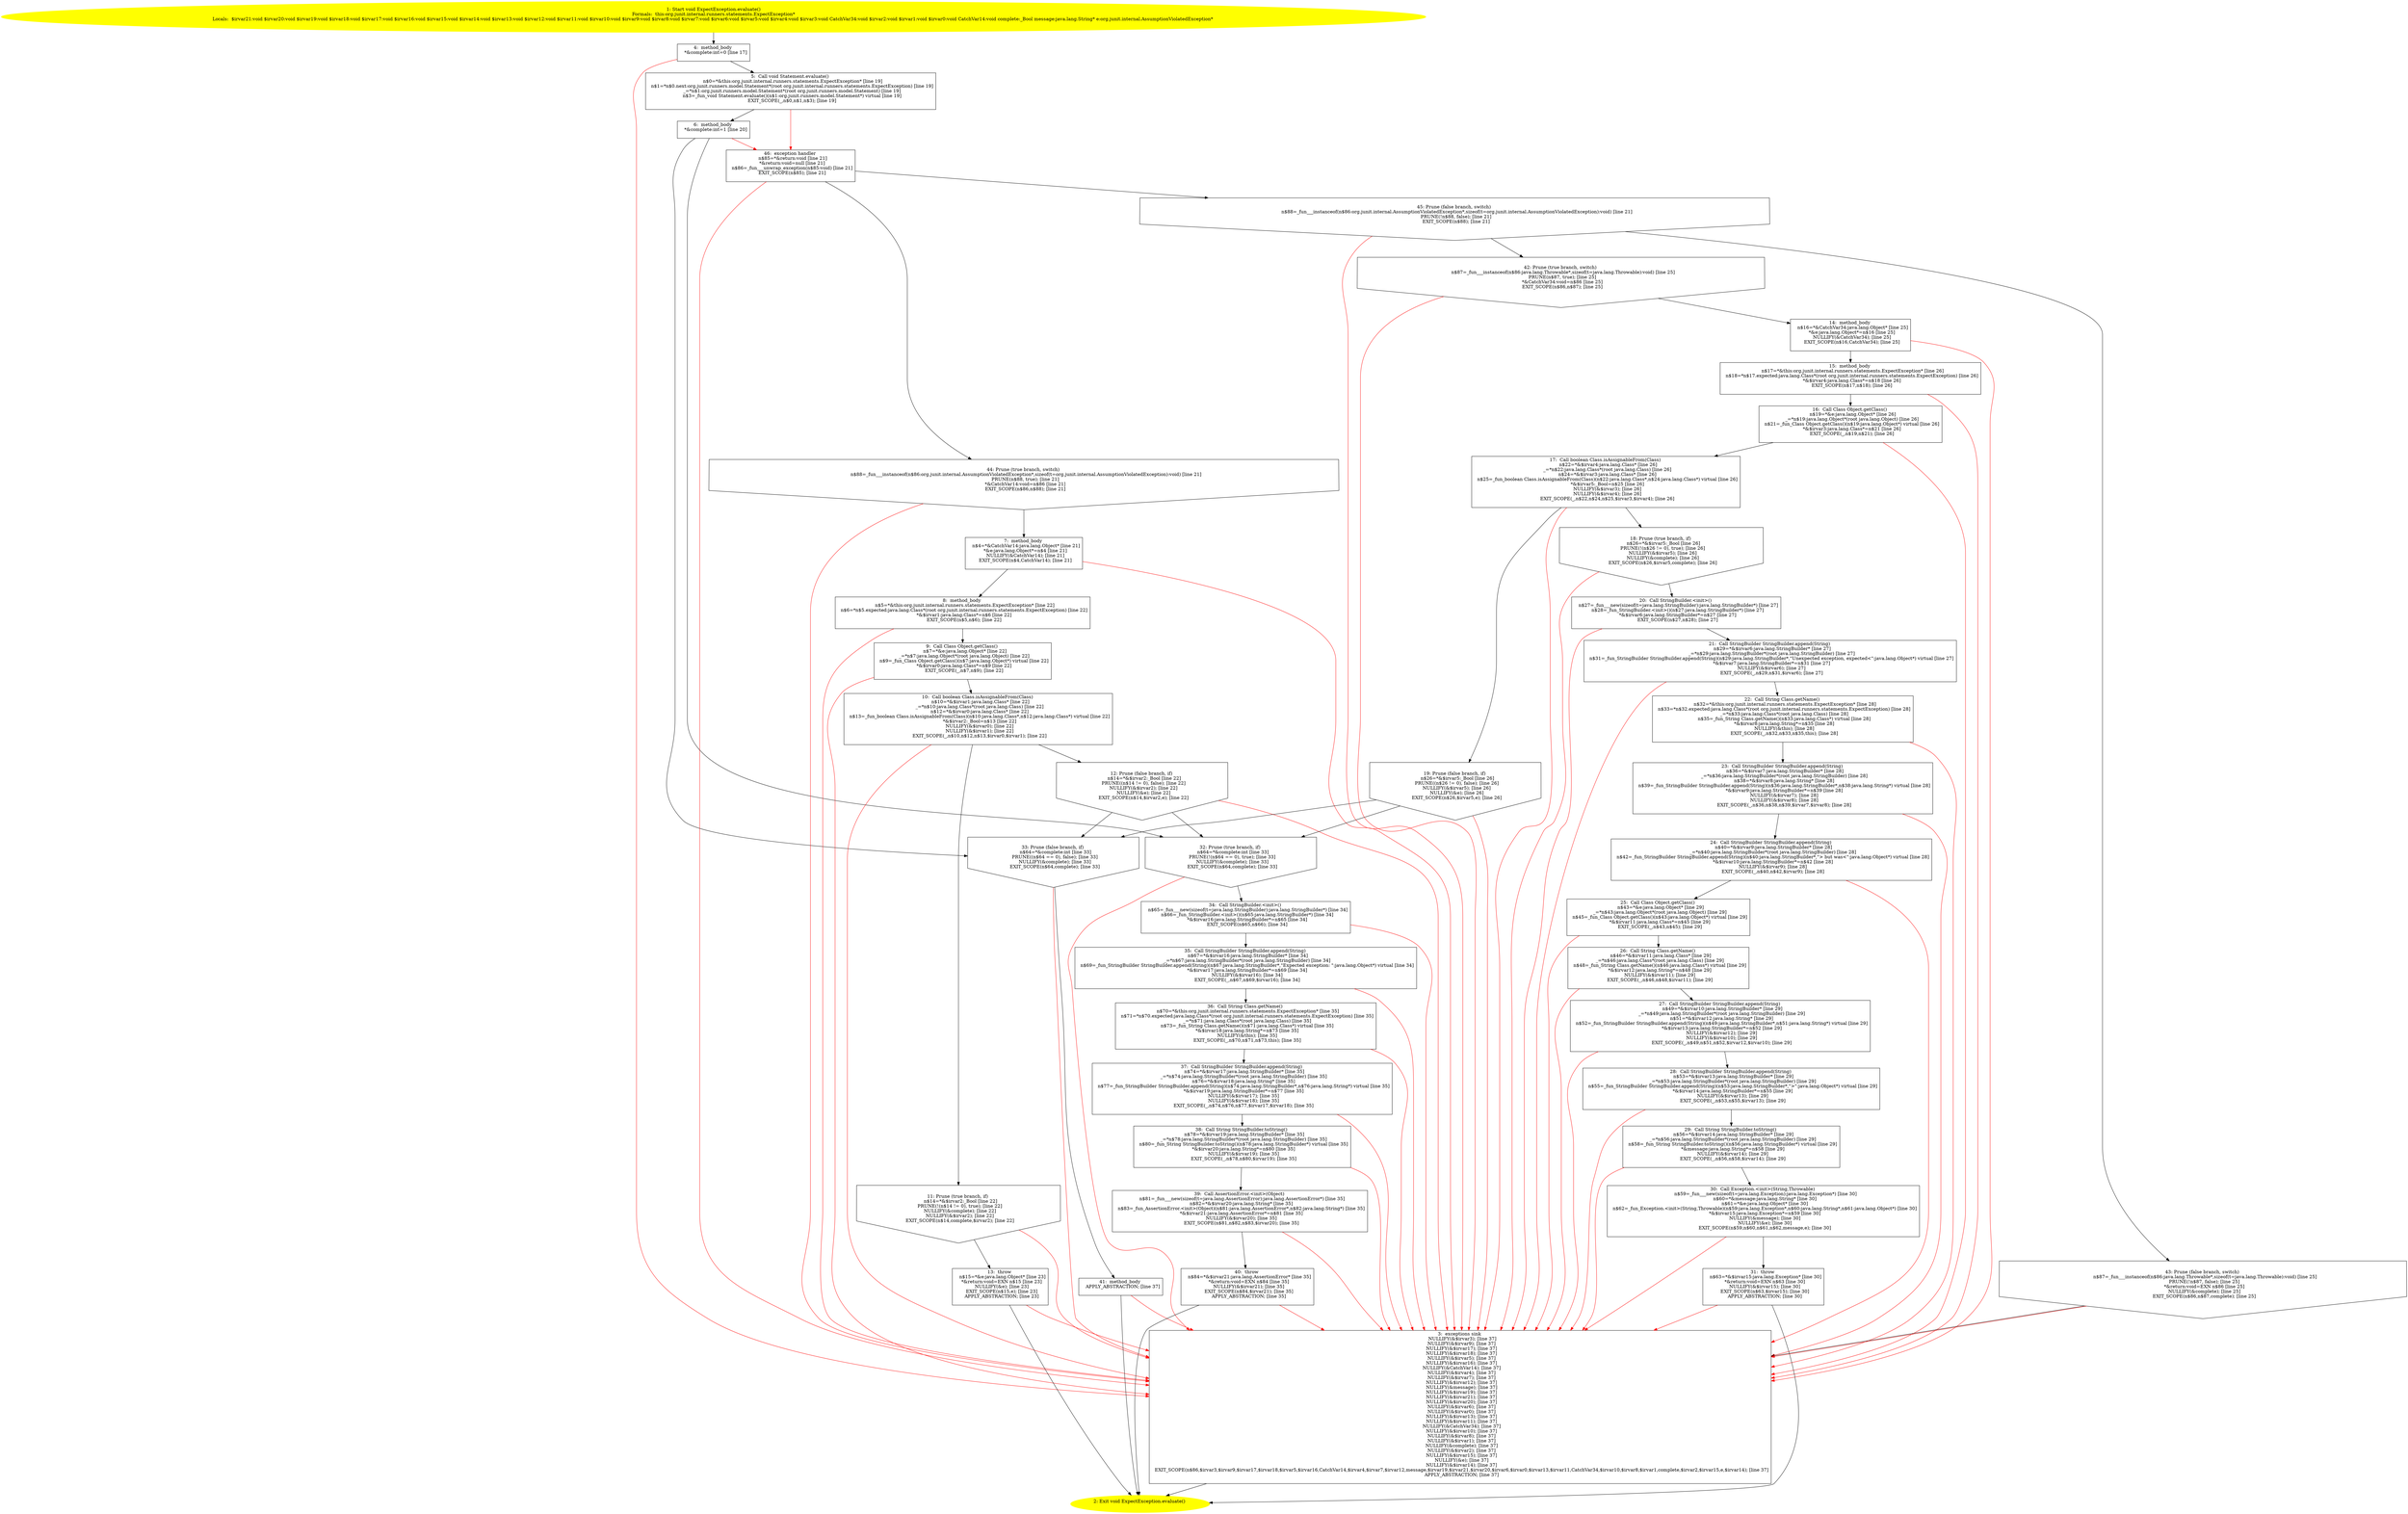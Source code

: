 /* @generated */
digraph cfg {
"org.junit.internal.runners.statements.ExpectException.evaluate():void.30ab58ce8f9ea077ec6e44966370d018_1" [label="1: Start void ExpectException.evaluate()\nFormals:  this:org.junit.internal.runners.statements.ExpectException*\nLocals:  $irvar21:void $irvar20:void $irvar19:void $irvar18:void $irvar17:void $irvar16:void $irvar15:void $irvar14:void $irvar13:void $irvar12:void $irvar11:void $irvar10:void $irvar9:void $irvar8:void $irvar7:void $irvar6:void $irvar5:void $irvar4:void $irvar3:void CatchVar34:void $irvar2:void $irvar1:void $irvar0:void CatchVar14:void complete:_Bool message:java.lang.String* e:org.junit.internal.AssumptionViolatedException* \n  " color=yellow style=filled]
	

	 "org.junit.internal.runners.statements.ExpectException.evaluate():void.30ab58ce8f9ea077ec6e44966370d018_1" -> "org.junit.internal.runners.statements.ExpectException.evaluate():void.30ab58ce8f9ea077ec6e44966370d018_4" ;
"org.junit.internal.runners.statements.ExpectException.evaluate():void.30ab58ce8f9ea077ec6e44966370d018_2" [label="2: Exit void ExpectException.evaluate() \n  " color=yellow style=filled]
	

"org.junit.internal.runners.statements.ExpectException.evaluate():void.30ab58ce8f9ea077ec6e44966370d018_3" [label="3:  exceptions sink \n   NULLIFY(&$irvar3); [line 37]\n  NULLIFY(&$irvar9); [line 37]\n  NULLIFY(&$irvar17); [line 37]\n  NULLIFY(&$irvar18); [line 37]\n  NULLIFY(&$irvar5); [line 37]\n  NULLIFY(&$irvar16); [line 37]\n  NULLIFY(&CatchVar14); [line 37]\n  NULLIFY(&$irvar4); [line 37]\n  NULLIFY(&$irvar7); [line 37]\n  NULLIFY(&$irvar12); [line 37]\n  NULLIFY(&message); [line 37]\n  NULLIFY(&$irvar19); [line 37]\n  NULLIFY(&$irvar21); [line 37]\n  NULLIFY(&$irvar20); [line 37]\n  NULLIFY(&$irvar6); [line 37]\n  NULLIFY(&$irvar0); [line 37]\n  NULLIFY(&$irvar13); [line 37]\n  NULLIFY(&$irvar11); [line 37]\n  NULLIFY(&CatchVar34); [line 37]\n  NULLIFY(&$irvar10); [line 37]\n  NULLIFY(&$irvar8); [line 37]\n  NULLIFY(&$irvar1); [line 37]\n  NULLIFY(&complete); [line 37]\n  NULLIFY(&$irvar2); [line 37]\n  NULLIFY(&$irvar15); [line 37]\n  NULLIFY(&e); [line 37]\n  NULLIFY(&$irvar14); [line 37]\n  EXIT_SCOPE(n$86,$irvar3,$irvar9,$irvar17,$irvar18,$irvar5,$irvar16,CatchVar14,$irvar4,$irvar7,$irvar12,message,$irvar19,$irvar21,$irvar20,$irvar6,$irvar0,$irvar13,$irvar11,CatchVar34,$irvar10,$irvar8,$irvar1,complete,$irvar2,$irvar15,e,$irvar14); [line 37]\n  APPLY_ABSTRACTION; [line 37]\n " shape="box"]
	

	 "org.junit.internal.runners.statements.ExpectException.evaluate():void.30ab58ce8f9ea077ec6e44966370d018_3" -> "org.junit.internal.runners.statements.ExpectException.evaluate():void.30ab58ce8f9ea077ec6e44966370d018_2" ;
"org.junit.internal.runners.statements.ExpectException.evaluate():void.30ab58ce8f9ea077ec6e44966370d018_4" [label="4:  method_body \n   *&complete:int=0 [line 17]\n " shape="box"]
	

	 "org.junit.internal.runners.statements.ExpectException.evaluate():void.30ab58ce8f9ea077ec6e44966370d018_4" -> "org.junit.internal.runners.statements.ExpectException.evaluate():void.30ab58ce8f9ea077ec6e44966370d018_5" ;
	 "org.junit.internal.runners.statements.ExpectException.evaluate():void.30ab58ce8f9ea077ec6e44966370d018_4" -> "org.junit.internal.runners.statements.ExpectException.evaluate():void.30ab58ce8f9ea077ec6e44966370d018_3" [color="red" ];
"org.junit.internal.runners.statements.ExpectException.evaluate():void.30ab58ce8f9ea077ec6e44966370d018_5" [label="5:  Call void Statement.evaluate() \n   n$0=*&this:org.junit.internal.runners.statements.ExpectException* [line 19]\n  n$1=*n$0.next:org.junit.runners.model.Statement*(root org.junit.internal.runners.statements.ExpectException) [line 19]\n  _=*n$1:org.junit.runners.model.Statement*(root org.junit.runners.model.Statement) [line 19]\n  n$3=_fun_void Statement.evaluate()(n$1:org.junit.runners.model.Statement*) virtual [line 19]\n  EXIT_SCOPE(_,n$0,n$1,n$3); [line 19]\n " shape="box"]
	

	 "org.junit.internal.runners.statements.ExpectException.evaluate():void.30ab58ce8f9ea077ec6e44966370d018_5" -> "org.junit.internal.runners.statements.ExpectException.evaluate():void.30ab58ce8f9ea077ec6e44966370d018_6" ;
	 "org.junit.internal.runners.statements.ExpectException.evaluate():void.30ab58ce8f9ea077ec6e44966370d018_5" -> "org.junit.internal.runners.statements.ExpectException.evaluate():void.30ab58ce8f9ea077ec6e44966370d018_46" [color="red" ];
"org.junit.internal.runners.statements.ExpectException.evaluate():void.30ab58ce8f9ea077ec6e44966370d018_6" [label="6:  method_body \n   *&complete:int=1 [line 20]\n " shape="box"]
	

	 "org.junit.internal.runners.statements.ExpectException.evaluate():void.30ab58ce8f9ea077ec6e44966370d018_6" -> "org.junit.internal.runners.statements.ExpectException.evaluate():void.30ab58ce8f9ea077ec6e44966370d018_32" ;
	 "org.junit.internal.runners.statements.ExpectException.evaluate():void.30ab58ce8f9ea077ec6e44966370d018_6" -> "org.junit.internal.runners.statements.ExpectException.evaluate():void.30ab58ce8f9ea077ec6e44966370d018_33" ;
	 "org.junit.internal.runners.statements.ExpectException.evaluate():void.30ab58ce8f9ea077ec6e44966370d018_6" -> "org.junit.internal.runners.statements.ExpectException.evaluate():void.30ab58ce8f9ea077ec6e44966370d018_46" [color="red" ];
"org.junit.internal.runners.statements.ExpectException.evaluate():void.30ab58ce8f9ea077ec6e44966370d018_7" [label="7:  method_body \n   n$4=*&CatchVar14:java.lang.Object* [line 21]\n  *&e:java.lang.Object*=n$4 [line 21]\n  NULLIFY(&CatchVar14); [line 21]\n  EXIT_SCOPE(n$4,CatchVar14); [line 21]\n " shape="box"]
	

	 "org.junit.internal.runners.statements.ExpectException.evaluate():void.30ab58ce8f9ea077ec6e44966370d018_7" -> "org.junit.internal.runners.statements.ExpectException.evaluate():void.30ab58ce8f9ea077ec6e44966370d018_8" ;
	 "org.junit.internal.runners.statements.ExpectException.evaluate():void.30ab58ce8f9ea077ec6e44966370d018_7" -> "org.junit.internal.runners.statements.ExpectException.evaluate():void.30ab58ce8f9ea077ec6e44966370d018_3" [color="red" ];
"org.junit.internal.runners.statements.ExpectException.evaluate():void.30ab58ce8f9ea077ec6e44966370d018_8" [label="8:  method_body \n   n$5=*&this:org.junit.internal.runners.statements.ExpectException* [line 22]\n  n$6=*n$5.expected:java.lang.Class*(root org.junit.internal.runners.statements.ExpectException) [line 22]\n  *&$irvar1:java.lang.Class*=n$6 [line 22]\n  EXIT_SCOPE(n$5,n$6); [line 22]\n " shape="box"]
	

	 "org.junit.internal.runners.statements.ExpectException.evaluate():void.30ab58ce8f9ea077ec6e44966370d018_8" -> "org.junit.internal.runners.statements.ExpectException.evaluate():void.30ab58ce8f9ea077ec6e44966370d018_9" ;
	 "org.junit.internal.runners.statements.ExpectException.evaluate():void.30ab58ce8f9ea077ec6e44966370d018_8" -> "org.junit.internal.runners.statements.ExpectException.evaluate():void.30ab58ce8f9ea077ec6e44966370d018_3" [color="red" ];
"org.junit.internal.runners.statements.ExpectException.evaluate():void.30ab58ce8f9ea077ec6e44966370d018_9" [label="9:  Call Class Object.getClass() \n   n$7=*&e:java.lang.Object* [line 22]\n  _=*n$7:java.lang.Object*(root java.lang.Object) [line 22]\n  n$9=_fun_Class Object.getClass()(n$7:java.lang.Object*) virtual [line 22]\n  *&$irvar0:java.lang.Class*=n$9 [line 22]\n  EXIT_SCOPE(_,n$7,n$9); [line 22]\n " shape="box"]
	

	 "org.junit.internal.runners.statements.ExpectException.evaluate():void.30ab58ce8f9ea077ec6e44966370d018_9" -> "org.junit.internal.runners.statements.ExpectException.evaluate():void.30ab58ce8f9ea077ec6e44966370d018_10" ;
	 "org.junit.internal.runners.statements.ExpectException.evaluate():void.30ab58ce8f9ea077ec6e44966370d018_9" -> "org.junit.internal.runners.statements.ExpectException.evaluate():void.30ab58ce8f9ea077ec6e44966370d018_3" [color="red" ];
"org.junit.internal.runners.statements.ExpectException.evaluate():void.30ab58ce8f9ea077ec6e44966370d018_10" [label="10:  Call boolean Class.isAssignableFrom(Class) \n   n$10=*&$irvar1:java.lang.Class* [line 22]\n  _=*n$10:java.lang.Class*(root java.lang.Class) [line 22]\n  n$12=*&$irvar0:java.lang.Class* [line 22]\n  n$13=_fun_boolean Class.isAssignableFrom(Class)(n$10:java.lang.Class*,n$12:java.lang.Class*) virtual [line 22]\n  *&$irvar2:_Bool=n$13 [line 22]\n  NULLIFY(&$irvar0); [line 22]\n  NULLIFY(&$irvar1); [line 22]\n  EXIT_SCOPE(_,n$10,n$12,n$13,$irvar0,$irvar1); [line 22]\n " shape="box"]
	

	 "org.junit.internal.runners.statements.ExpectException.evaluate():void.30ab58ce8f9ea077ec6e44966370d018_10" -> "org.junit.internal.runners.statements.ExpectException.evaluate():void.30ab58ce8f9ea077ec6e44966370d018_11" ;
	 "org.junit.internal.runners.statements.ExpectException.evaluate():void.30ab58ce8f9ea077ec6e44966370d018_10" -> "org.junit.internal.runners.statements.ExpectException.evaluate():void.30ab58ce8f9ea077ec6e44966370d018_12" ;
	 "org.junit.internal.runners.statements.ExpectException.evaluate():void.30ab58ce8f9ea077ec6e44966370d018_10" -> "org.junit.internal.runners.statements.ExpectException.evaluate():void.30ab58ce8f9ea077ec6e44966370d018_3" [color="red" ];
"org.junit.internal.runners.statements.ExpectException.evaluate():void.30ab58ce8f9ea077ec6e44966370d018_11" [label="11: Prune (true branch, if) \n   n$14=*&$irvar2:_Bool [line 22]\n  PRUNE(!(n$14 != 0), true); [line 22]\n  NULLIFY(&complete); [line 22]\n  NULLIFY(&$irvar2); [line 22]\n  EXIT_SCOPE(n$14,complete,$irvar2); [line 22]\n " shape="invhouse"]
	

	 "org.junit.internal.runners.statements.ExpectException.evaluate():void.30ab58ce8f9ea077ec6e44966370d018_11" -> "org.junit.internal.runners.statements.ExpectException.evaluate():void.30ab58ce8f9ea077ec6e44966370d018_13" ;
	 "org.junit.internal.runners.statements.ExpectException.evaluate():void.30ab58ce8f9ea077ec6e44966370d018_11" -> "org.junit.internal.runners.statements.ExpectException.evaluate():void.30ab58ce8f9ea077ec6e44966370d018_3" [color="red" ];
"org.junit.internal.runners.statements.ExpectException.evaluate():void.30ab58ce8f9ea077ec6e44966370d018_12" [label="12: Prune (false branch, if) \n   n$14=*&$irvar2:_Bool [line 22]\n  PRUNE((n$14 != 0), false); [line 22]\n  NULLIFY(&$irvar2); [line 22]\n  NULLIFY(&e); [line 22]\n  EXIT_SCOPE(n$14,$irvar2,e); [line 22]\n " shape="invhouse"]
	

	 "org.junit.internal.runners.statements.ExpectException.evaluate():void.30ab58ce8f9ea077ec6e44966370d018_12" -> "org.junit.internal.runners.statements.ExpectException.evaluate():void.30ab58ce8f9ea077ec6e44966370d018_32" ;
	 "org.junit.internal.runners.statements.ExpectException.evaluate():void.30ab58ce8f9ea077ec6e44966370d018_12" -> "org.junit.internal.runners.statements.ExpectException.evaluate():void.30ab58ce8f9ea077ec6e44966370d018_33" ;
	 "org.junit.internal.runners.statements.ExpectException.evaluate():void.30ab58ce8f9ea077ec6e44966370d018_12" -> "org.junit.internal.runners.statements.ExpectException.evaluate():void.30ab58ce8f9ea077ec6e44966370d018_3" [color="red" ];
"org.junit.internal.runners.statements.ExpectException.evaluate():void.30ab58ce8f9ea077ec6e44966370d018_13" [label="13:  throw \n   n$15=*&e:java.lang.Object* [line 23]\n  *&return:void=EXN n$15 [line 23]\n  NULLIFY(&e); [line 23]\n  EXIT_SCOPE(n$15,e); [line 23]\n  APPLY_ABSTRACTION; [line 23]\n " shape="box"]
	

	 "org.junit.internal.runners.statements.ExpectException.evaluate():void.30ab58ce8f9ea077ec6e44966370d018_13" -> "org.junit.internal.runners.statements.ExpectException.evaluate():void.30ab58ce8f9ea077ec6e44966370d018_2" ;
	 "org.junit.internal.runners.statements.ExpectException.evaluate():void.30ab58ce8f9ea077ec6e44966370d018_13" -> "org.junit.internal.runners.statements.ExpectException.evaluate():void.30ab58ce8f9ea077ec6e44966370d018_3" [color="red" ];
"org.junit.internal.runners.statements.ExpectException.evaluate():void.30ab58ce8f9ea077ec6e44966370d018_14" [label="14:  method_body \n   n$16=*&CatchVar34:java.lang.Object* [line 25]\n  *&e:java.lang.Object*=n$16 [line 25]\n  NULLIFY(&CatchVar34); [line 25]\n  EXIT_SCOPE(n$16,CatchVar34); [line 25]\n " shape="box"]
	

	 "org.junit.internal.runners.statements.ExpectException.evaluate():void.30ab58ce8f9ea077ec6e44966370d018_14" -> "org.junit.internal.runners.statements.ExpectException.evaluate():void.30ab58ce8f9ea077ec6e44966370d018_15" ;
	 "org.junit.internal.runners.statements.ExpectException.evaluate():void.30ab58ce8f9ea077ec6e44966370d018_14" -> "org.junit.internal.runners.statements.ExpectException.evaluate():void.30ab58ce8f9ea077ec6e44966370d018_3" [color="red" ];
"org.junit.internal.runners.statements.ExpectException.evaluate():void.30ab58ce8f9ea077ec6e44966370d018_15" [label="15:  method_body \n   n$17=*&this:org.junit.internal.runners.statements.ExpectException* [line 26]\n  n$18=*n$17.expected:java.lang.Class*(root org.junit.internal.runners.statements.ExpectException) [line 26]\n  *&$irvar4:java.lang.Class*=n$18 [line 26]\n  EXIT_SCOPE(n$17,n$18); [line 26]\n " shape="box"]
	

	 "org.junit.internal.runners.statements.ExpectException.evaluate():void.30ab58ce8f9ea077ec6e44966370d018_15" -> "org.junit.internal.runners.statements.ExpectException.evaluate():void.30ab58ce8f9ea077ec6e44966370d018_16" ;
	 "org.junit.internal.runners.statements.ExpectException.evaluate():void.30ab58ce8f9ea077ec6e44966370d018_15" -> "org.junit.internal.runners.statements.ExpectException.evaluate():void.30ab58ce8f9ea077ec6e44966370d018_3" [color="red" ];
"org.junit.internal.runners.statements.ExpectException.evaluate():void.30ab58ce8f9ea077ec6e44966370d018_16" [label="16:  Call Class Object.getClass() \n   n$19=*&e:java.lang.Object* [line 26]\n  _=*n$19:java.lang.Object*(root java.lang.Object) [line 26]\n  n$21=_fun_Class Object.getClass()(n$19:java.lang.Object*) virtual [line 26]\n  *&$irvar3:java.lang.Class*=n$21 [line 26]\n  EXIT_SCOPE(_,n$19,n$21); [line 26]\n " shape="box"]
	

	 "org.junit.internal.runners.statements.ExpectException.evaluate():void.30ab58ce8f9ea077ec6e44966370d018_16" -> "org.junit.internal.runners.statements.ExpectException.evaluate():void.30ab58ce8f9ea077ec6e44966370d018_17" ;
	 "org.junit.internal.runners.statements.ExpectException.evaluate():void.30ab58ce8f9ea077ec6e44966370d018_16" -> "org.junit.internal.runners.statements.ExpectException.evaluate():void.30ab58ce8f9ea077ec6e44966370d018_3" [color="red" ];
"org.junit.internal.runners.statements.ExpectException.evaluate():void.30ab58ce8f9ea077ec6e44966370d018_17" [label="17:  Call boolean Class.isAssignableFrom(Class) \n   n$22=*&$irvar4:java.lang.Class* [line 26]\n  _=*n$22:java.lang.Class*(root java.lang.Class) [line 26]\n  n$24=*&$irvar3:java.lang.Class* [line 26]\n  n$25=_fun_boolean Class.isAssignableFrom(Class)(n$22:java.lang.Class*,n$24:java.lang.Class*) virtual [line 26]\n  *&$irvar5:_Bool=n$25 [line 26]\n  NULLIFY(&$irvar3); [line 26]\n  NULLIFY(&$irvar4); [line 26]\n  EXIT_SCOPE(_,n$22,n$24,n$25,$irvar3,$irvar4); [line 26]\n " shape="box"]
	

	 "org.junit.internal.runners.statements.ExpectException.evaluate():void.30ab58ce8f9ea077ec6e44966370d018_17" -> "org.junit.internal.runners.statements.ExpectException.evaluate():void.30ab58ce8f9ea077ec6e44966370d018_18" ;
	 "org.junit.internal.runners.statements.ExpectException.evaluate():void.30ab58ce8f9ea077ec6e44966370d018_17" -> "org.junit.internal.runners.statements.ExpectException.evaluate():void.30ab58ce8f9ea077ec6e44966370d018_19" ;
	 "org.junit.internal.runners.statements.ExpectException.evaluate():void.30ab58ce8f9ea077ec6e44966370d018_17" -> "org.junit.internal.runners.statements.ExpectException.evaluate():void.30ab58ce8f9ea077ec6e44966370d018_3" [color="red" ];
"org.junit.internal.runners.statements.ExpectException.evaluate():void.30ab58ce8f9ea077ec6e44966370d018_18" [label="18: Prune (true branch, if) \n   n$26=*&$irvar5:_Bool [line 26]\n  PRUNE(!(n$26 != 0), true); [line 26]\n  NULLIFY(&$irvar5); [line 26]\n  NULLIFY(&complete); [line 26]\n  EXIT_SCOPE(n$26,$irvar5,complete); [line 26]\n " shape="invhouse"]
	

	 "org.junit.internal.runners.statements.ExpectException.evaluate():void.30ab58ce8f9ea077ec6e44966370d018_18" -> "org.junit.internal.runners.statements.ExpectException.evaluate():void.30ab58ce8f9ea077ec6e44966370d018_20" ;
	 "org.junit.internal.runners.statements.ExpectException.evaluate():void.30ab58ce8f9ea077ec6e44966370d018_18" -> "org.junit.internal.runners.statements.ExpectException.evaluate():void.30ab58ce8f9ea077ec6e44966370d018_3" [color="red" ];
"org.junit.internal.runners.statements.ExpectException.evaluate():void.30ab58ce8f9ea077ec6e44966370d018_19" [label="19: Prune (false branch, if) \n   n$26=*&$irvar5:_Bool [line 26]\n  PRUNE((n$26 != 0), false); [line 26]\n  NULLIFY(&$irvar5); [line 26]\n  NULLIFY(&e); [line 26]\n  EXIT_SCOPE(n$26,$irvar5,e); [line 26]\n " shape="invhouse"]
	

	 "org.junit.internal.runners.statements.ExpectException.evaluate():void.30ab58ce8f9ea077ec6e44966370d018_19" -> "org.junit.internal.runners.statements.ExpectException.evaluate():void.30ab58ce8f9ea077ec6e44966370d018_32" ;
	 "org.junit.internal.runners.statements.ExpectException.evaluate():void.30ab58ce8f9ea077ec6e44966370d018_19" -> "org.junit.internal.runners.statements.ExpectException.evaluate():void.30ab58ce8f9ea077ec6e44966370d018_33" ;
	 "org.junit.internal.runners.statements.ExpectException.evaluate():void.30ab58ce8f9ea077ec6e44966370d018_19" -> "org.junit.internal.runners.statements.ExpectException.evaluate():void.30ab58ce8f9ea077ec6e44966370d018_3" [color="red" ];
"org.junit.internal.runners.statements.ExpectException.evaluate():void.30ab58ce8f9ea077ec6e44966370d018_20" [label="20:  Call StringBuilder.<init>() \n   n$27=_fun___new(sizeof(t=java.lang.StringBuilder):java.lang.StringBuilder*) [line 27]\n  n$28=_fun_StringBuilder.<init>()(n$27:java.lang.StringBuilder*) [line 27]\n  *&$irvar6:java.lang.StringBuilder*=n$27 [line 27]\n  EXIT_SCOPE(n$27,n$28); [line 27]\n " shape="box"]
	

	 "org.junit.internal.runners.statements.ExpectException.evaluate():void.30ab58ce8f9ea077ec6e44966370d018_20" -> "org.junit.internal.runners.statements.ExpectException.evaluate():void.30ab58ce8f9ea077ec6e44966370d018_21" ;
	 "org.junit.internal.runners.statements.ExpectException.evaluate():void.30ab58ce8f9ea077ec6e44966370d018_20" -> "org.junit.internal.runners.statements.ExpectException.evaluate():void.30ab58ce8f9ea077ec6e44966370d018_3" [color="red" ];
"org.junit.internal.runners.statements.ExpectException.evaluate():void.30ab58ce8f9ea077ec6e44966370d018_21" [label="21:  Call StringBuilder StringBuilder.append(String) \n   n$29=*&$irvar6:java.lang.StringBuilder* [line 27]\n  _=*n$29:java.lang.StringBuilder*(root java.lang.StringBuilder) [line 27]\n  n$31=_fun_StringBuilder StringBuilder.append(String)(n$29:java.lang.StringBuilder*,\"Unexpected exception, expected<\":java.lang.Object*) virtual [line 27]\n  *&$irvar7:java.lang.StringBuilder*=n$31 [line 27]\n  NULLIFY(&$irvar6); [line 27]\n  EXIT_SCOPE(_,n$29,n$31,$irvar6); [line 27]\n " shape="box"]
	

	 "org.junit.internal.runners.statements.ExpectException.evaluate():void.30ab58ce8f9ea077ec6e44966370d018_21" -> "org.junit.internal.runners.statements.ExpectException.evaluate():void.30ab58ce8f9ea077ec6e44966370d018_22" ;
	 "org.junit.internal.runners.statements.ExpectException.evaluate():void.30ab58ce8f9ea077ec6e44966370d018_21" -> "org.junit.internal.runners.statements.ExpectException.evaluate():void.30ab58ce8f9ea077ec6e44966370d018_3" [color="red" ];
"org.junit.internal.runners.statements.ExpectException.evaluate():void.30ab58ce8f9ea077ec6e44966370d018_22" [label="22:  Call String Class.getName() \n   n$32=*&this:org.junit.internal.runners.statements.ExpectException* [line 28]\n  n$33=*n$32.expected:java.lang.Class*(root org.junit.internal.runners.statements.ExpectException) [line 28]\n  _=*n$33:java.lang.Class*(root java.lang.Class) [line 28]\n  n$35=_fun_String Class.getName()(n$33:java.lang.Class*) virtual [line 28]\n  *&$irvar8:java.lang.String*=n$35 [line 28]\n  NULLIFY(&this); [line 28]\n  EXIT_SCOPE(_,n$32,n$33,n$35,this); [line 28]\n " shape="box"]
	

	 "org.junit.internal.runners.statements.ExpectException.evaluate():void.30ab58ce8f9ea077ec6e44966370d018_22" -> "org.junit.internal.runners.statements.ExpectException.evaluate():void.30ab58ce8f9ea077ec6e44966370d018_23" ;
	 "org.junit.internal.runners.statements.ExpectException.evaluate():void.30ab58ce8f9ea077ec6e44966370d018_22" -> "org.junit.internal.runners.statements.ExpectException.evaluate():void.30ab58ce8f9ea077ec6e44966370d018_3" [color="red" ];
"org.junit.internal.runners.statements.ExpectException.evaluate():void.30ab58ce8f9ea077ec6e44966370d018_23" [label="23:  Call StringBuilder StringBuilder.append(String) \n   n$36=*&$irvar7:java.lang.StringBuilder* [line 28]\n  _=*n$36:java.lang.StringBuilder*(root java.lang.StringBuilder) [line 28]\n  n$38=*&$irvar8:java.lang.String* [line 28]\n  n$39=_fun_StringBuilder StringBuilder.append(String)(n$36:java.lang.StringBuilder*,n$38:java.lang.String*) virtual [line 28]\n  *&$irvar9:java.lang.StringBuilder*=n$39 [line 28]\n  NULLIFY(&$irvar7); [line 28]\n  NULLIFY(&$irvar8); [line 28]\n  EXIT_SCOPE(_,n$36,n$38,n$39,$irvar7,$irvar8); [line 28]\n " shape="box"]
	

	 "org.junit.internal.runners.statements.ExpectException.evaluate():void.30ab58ce8f9ea077ec6e44966370d018_23" -> "org.junit.internal.runners.statements.ExpectException.evaluate():void.30ab58ce8f9ea077ec6e44966370d018_24" ;
	 "org.junit.internal.runners.statements.ExpectException.evaluate():void.30ab58ce8f9ea077ec6e44966370d018_23" -> "org.junit.internal.runners.statements.ExpectException.evaluate():void.30ab58ce8f9ea077ec6e44966370d018_3" [color="red" ];
"org.junit.internal.runners.statements.ExpectException.evaluate():void.30ab58ce8f9ea077ec6e44966370d018_24" [label="24:  Call StringBuilder StringBuilder.append(String) \n   n$40=*&$irvar9:java.lang.StringBuilder* [line 28]\n  _=*n$40:java.lang.StringBuilder*(root java.lang.StringBuilder) [line 28]\n  n$42=_fun_StringBuilder StringBuilder.append(String)(n$40:java.lang.StringBuilder*,\"> but was<\":java.lang.Object*) virtual [line 28]\n  *&$irvar10:java.lang.StringBuilder*=n$42 [line 28]\n  NULLIFY(&$irvar9); [line 28]\n  EXIT_SCOPE(_,n$40,n$42,$irvar9); [line 28]\n " shape="box"]
	

	 "org.junit.internal.runners.statements.ExpectException.evaluate():void.30ab58ce8f9ea077ec6e44966370d018_24" -> "org.junit.internal.runners.statements.ExpectException.evaluate():void.30ab58ce8f9ea077ec6e44966370d018_25" ;
	 "org.junit.internal.runners.statements.ExpectException.evaluate():void.30ab58ce8f9ea077ec6e44966370d018_24" -> "org.junit.internal.runners.statements.ExpectException.evaluate():void.30ab58ce8f9ea077ec6e44966370d018_3" [color="red" ];
"org.junit.internal.runners.statements.ExpectException.evaluate():void.30ab58ce8f9ea077ec6e44966370d018_25" [label="25:  Call Class Object.getClass() \n   n$43=*&e:java.lang.Object* [line 29]\n  _=*n$43:java.lang.Object*(root java.lang.Object) [line 29]\n  n$45=_fun_Class Object.getClass()(n$43:java.lang.Object*) virtual [line 29]\n  *&$irvar11:java.lang.Class*=n$45 [line 29]\n  EXIT_SCOPE(_,n$43,n$45); [line 29]\n " shape="box"]
	

	 "org.junit.internal.runners.statements.ExpectException.evaluate():void.30ab58ce8f9ea077ec6e44966370d018_25" -> "org.junit.internal.runners.statements.ExpectException.evaluate():void.30ab58ce8f9ea077ec6e44966370d018_26" ;
	 "org.junit.internal.runners.statements.ExpectException.evaluate():void.30ab58ce8f9ea077ec6e44966370d018_25" -> "org.junit.internal.runners.statements.ExpectException.evaluate():void.30ab58ce8f9ea077ec6e44966370d018_3" [color="red" ];
"org.junit.internal.runners.statements.ExpectException.evaluate():void.30ab58ce8f9ea077ec6e44966370d018_26" [label="26:  Call String Class.getName() \n   n$46=*&$irvar11:java.lang.Class* [line 29]\n  _=*n$46:java.lang.Class*(root java.lang.Class) [line 29]\n  n$48=_fun_String Class.getName()(n$46:java.lang.Class*) virtual [line 29]\n  *&$irvar12:java.lang.String*=n$48 [line 29]\n  NULLIFY(&$irvar11); [line 29]\n  EXIT_SCOPE(_,n$46,n$48,$irvar11); [line 29]\n " shape="box"]
	

	 "org.junit.internal.runners.statements.ExpectException.evaluate():void.30ab58ce8f9ea077ec6e44966370d018_26" -> "org.junit.internal.runners.statements.ExpectException.evaluate():void.30ab58ce8f9ea077ec6e44966370d018_27" ;
	 "org.junit.internal.runners.statements.ExpectException.evaluate():void.30ab58ce8f9ea077ec6e44966370d018_26" -> "org.junit.internal.runners.statements.ExpectException.evaluate():void.30ab58ce8f9ea077ec6e44966370d018_3" [color="red" ];
"org.junit.internal.runners.statements.ExpectException.evaluate():void.30ab58ce8f9ea077ec6e44966370d018_27" [label="27:  Call StringBuilder StringBuilder.append(String) \n   n$49=*&$irvar10:java.lang.StringBuilder* [line 29]\n  _=*n$49:java.lang.StringBuilder*(root java.lang.StringBuilder) [line 29]\n  n$51=*&$irvar12:java.lang.String* [line 29]\n  n$52=_fun_StringBuilder StringBuilder.append(String)(n$49:java.lang.StringBuilder*,n$51:java.lang.String*) virtual [line 29]\n  *&$irvar13:java.lang.StringBuilder*=n$52 [line 29]\n  NULLIFY(&$irvar12); [line 29]\n  NULLIFY(&$irvar10); [line 29]\n  EXIT_SCOPE(_,n$49,n$51,n$52,$irvar12,$irvar10); [line 29]\n " shape="box"]
	

	 "org.junit.internal.runners.statements.ExpectException.evaluate():void.30ab58ce8f9ea077ec6e44966370d018_27" -> "org.junit.internal.runners.statements.ExpectException.evaluate():void.30ab58ce8f9ea077ec6e44966370d018_28" ;
	 "org.junit.internal.runners.statements.ExpectException.evaluate():void.30ab58ce8f9ea077ec6e44966370d018_27" -> "org.junit.internal.runners.statements.ExpectException.evaluate():void.30ab58ce8f9ea077ec6e44966370d018_3" [color="red" ];
"org.junit.internal.runners.statements.ExpectException.evaluate():void.30ab58ce8f9ea077ec6e44966370d018_28" [label="28:  Call StringBuilder StringBuilder.append(String) \n   n$53=*&$irvar13:java.lang.StringBuilder* [line 29]\n  _=*n$53:java.lang.StringBuilder*(root java.lang.StringBuilder) [line 29]\n  n$55=_fun_StringBuilder StringBuilder.append(String)(n$53:java.lang.StringBuilder*,\">\":java.lang.Object*) virtual [line 29]\n  *&$irvar14:java.lang.StringBuilder*=n$55 [line 29]\n  NULLIFY(&$irvar13); [line 29]\n  EXIT_SCOPE(_,n$53,n$55,$irvar13); [line 29]\n " shape="box"]
	

	 "org.junit.internal.runners.statements.ExpectException.evaluate():void.30ab58ce8f9ea077ec6e44966370d018_28" -> "org.junit.internal.runners.statements.ExpectException.evaluate():void.30ab58ce8f9ea077ec6e44966370d018_29" ;
	 "org.junit.internal.runners.statements.ExpectException.evaluate():void.30ab58ce8f9ea077ec6e44966370d018_28" -> "org.junit.internal.runners.statements.ExpectException.evaluate():void.30ab58ce8f9ea077ec6e44966370d018_3" [color="red" ];
"org.junit.internal.runners.statements.ExpectException.evaluate():void.30ab58ce8f9ea077ec6e44966370d018_29" [label="29:  Call String StringBuilder.toString() \n   n$56=*&$irvar14:java.lang.StringBuilder* [line 29]\n  _=*n$56:java.lang.StringBuilder*(root java.lang.StringBuilder) [line 29]\n  n$58=_fun_String StringBuilder.toString()(n$56:java.lang.StringBuilder*) virtual [line 29]\n  *&message:java.lang.String*=n$58 [line 29]\n  NULLIFY(&$irvar14); [line 29]\n  EXIT_SCOPE(_,n$56,n$58,$irvar14); [line 29]\n " shape="box"]
	

	 "org.junit.internal.runners.statements.ExpectException.evaluate():void.30ab58ce8f9ea077ec6e44966370d018_29" -> "org.junit.internal.runners.statements.ExpectException.evaluate():void.30ab58ce8f9ea077ec6e44966370d018_30" ;
	 "org.junit.internal.runners.statements.ExpectException.evaluate():void.30ab58ce8f9ea077ec6e44966370d018_29" -> "org.junit.internal.runners.statements.ExpectException.evaluate():void.30ab58ce8f9ea077ec6e44966370d018_3" [color="red" ];
"org.junit.internal.runners.statements.ExpectException.evaluate():void.30ab58ce8f9ea077ec6e44966370d018_30" [label="30:  Call Exception.<init>(String,Throwable) \n   n$59=_fun___new(sizeof(t=java.lang.Exception):java.lang.Exception*) [line 30]\n  n$60=*&message:java.lang.String* [line 30]\n  n$61=*&e:java.lang.Object* [line 30]\n  n$62=_fun_Exception.<init>(String,Throwable)(n$59:java.lang.Exception*,n$60:java.lang.String*,n$61:java.lang.Object*) [line 30]\n  *&$irvar15:java.lang.Exception*=n$59 [line 30]\n  NULLIFY(&message); [line 30]\n  NULLIFY(&e); [line 30]\n  EXIT_SCOPE(n$59,n$60,n$61,n$62,message,e); [line 30]\n " shape="box"]
	

	 "org.junit.internal.runners.statements.ExpectException.evaluate():void.30ab58ce8f9ea077ec6e44966370d018_30" -> "org.junit.internal.runners.statements.ExpectException.evaluate():void.30ab58ce8f9ea077ec6e44966370d018_31" ;
	 "org.junit.internal.runners.statements.ExpectException.evaluate():void.30ab58ce8f9ea077ec6e44966370d018_30" -> "org.junit.internal.runners.statements.ExpectException.evaluate():void.30ab58ce8f9ea077ec6e44966370d018_3" [color="red" ];
"org.junit.internal.runners.statements.ExpectException.evaluate():void.30ab58ce8f9ea077ec6e44966370d018_31" [label="31:  throw \n   n$63=*&$irvar15:java.lang.Exception* [line 30]\n  *&return:void=EXN n$63 [line 30]\n  NULLIFY(&$irvar15); [line 30]\n  EXIT_SCOPE(n$63,$irvar15); [line 30]\n  APPLY_ABSTRACTION; [line 30]\n " shape="box"]
	

	 "org.junit.internal.runners.statements.ExpectException.evaluate():void.30ab58ce8f9ea077ec6e44966370d018_31" -> "org.junit.internal.runners.statements.ExpectException.evaluate():void.30ab58ce8f9ea077ec6e44966370d018_2" ;
	 "org.junit.internal.runners.statements.ExpectException.evaluate():void.30ab58ce8f9ea077ec6e44966370d018_31" -> "org.junit.internal.runners.statements.ExpectException.evaluate():void.30ab58ce8f9ea077ec6e44966370d018_3" [color="red" ];
"org.junit.internal.runners.statements.ExpectException.evaluate():void.30ab58ce8f9ea077ec6e44966370d018_32" [label="32: Prune (true branch, if) \n   n$64=*&complete:int [line 33]\n  PRUNE(!(n$64 == 0), true); [line 33]\n  NULLIFY(&complete); [line 33]\n  EXIT_SCOPE(n$64,complete); [line 33]\n " shape="invhouse"]
	

	 "org.junit.internal.runners.statements.ExpectException.evaluate():void.30ab58ce8f9ea077ec6e44966370d018_32" -> "org.junit.internal.runners.statements.ExpectException.evaluate():void.30ab58ce8f9ea077ec6e44966370d018_34" ;
	 "org.junit.internal.runners.statements.ExpectException.evaluate():void.30ab58ce8f9ea077ec6e44966370d018_32" -> "org.junit.internal.runners.statements.ExpectException.evaluate():void.30ab58ce8f9ea077ec6e44966370d018_3" [color="red" ];
"org.junit.internal.runners.statements.ExpectException.evaluate():void.30ab58ce8f9ea077ec6e44966370d018_33" [label="33: Prune (false branch, if) \n   n$64=*&complete:int [line 33]\n  PRUNE((n$64 == 0), false); [line 33]\n  NULLIFY(&complete); [line 33]\n  EXIT_SCOPE(n$64,complete); [line 33]\n " shape="invhouse"]
	

	 "org.junit.internal.runners.statements.ExpectException.evaluate():void.30ab58ce8f9ea077ec6e44966370d018_33" -> "org.junit.internal.runners.statements.ExpectException.evaluate():void.30ab58ce8f9ea077ec6e44966370d018_41" ;
	 "org.junit.internal.runners.statements.ExpectException.evaluate():void.30ab58ce8f9ea077ec6e44966370d018_33" -> "org.junit.internal.runners.statements.ExpectException.evaluate():void.30ab58ce8f9ea077ec6e44966370d018_3" [color="red" ];
"org.junit.internal.runners.statements.ExpectException.evaluate():void.30ab58ce8f9ea077ec6e44966370d018_34" [label="34:  Call StringBuilder.<init>() \n   n$65=_fun___new(sizeof(t=java.lang.StringBuilder):java.lang.StringBuilder*) [line 34]\n  n$66=_fun_StringBuilder.<init>()(n$65:java.lang.StringBuilder*) [line 34]\n  *&$irvar16:java.lang.StringBuilder*=n$65 [line 34]\n  EXIT_SCOPE(n$65,n$66); [line 34]\n " shape="box"]
	

	 "org.junit.internal.runners.statements.ExpectException.evaluate():void.30ab58ce8f9ea077ec6e44966370d018_34" -> "org.junit.internal.runners.statements.ExpectException.evaluate():void.30ab58ce8f9ea077ec6e44966370d018_35" ;
	 "org.junit.internal.runners.statements.ExpectException.evaluate():void.30ab58ce8f9ea077ec6e44966370d018_34" -> "org.junit.internal.runners.statements.ExpectException.evaluate():void.30ab58ce8f9ea077ec6e44966370d018_3" [color="red" ];
"org.junit.internal.runners.statements.ExpectException.evaluate():void.30ab58ce8f9ea077ec6e44966370d018_35" [label="35:  Call StringBuilder StringBuilder.append(String) \n   n$67=*&$irvar16:java.lang.StringBuilder* [line 34]\n  _=*n$67:java.lang.StringBuilder*(root java.lang.StringBuilder) [line 34]\n  n$69=_fun_StringBuilder StringBuilder.append(String)(n$67:java.lang.StringBuilder*,\"Expected exception: \":java.lang.Object*) virtual [line 34]\n  *&$irvar17:java.lang.StringBuilder*=n$69 [line 34]\n  NULLIFY(&$irvar16); [line 34]\n  EXIT_SCOPE(_,n$67,n$69,$irvar16); [line 34]\n " shape="box"]
	

	 "org.junit.internal.runners.statements.ExpectException.evaluate():void.30ab58ce8f9ea077ec6e44966370d018_35" -> "org.junit.internal.runners.statements.ExpectException.evaluate():void.30ab58ce8f9ea077ec6e44966370d018_36" ;
	 "org.junit.internal.runners.statements.ExpectException.evaluate():void.30ab58ce8f9ea077ec6e44966370d018_35" -> "org.junit.internal.runners.statements.ExpectException.evaluate():void.30ab58ce8f9ea077ec6e44966370d018_3" [color="red" ];
"org.junit.internal.runners.statements.ExpectException.evaluate():void.30ab58ce8f9ea077ec6e44966370d018_36" [label="36:  Call String Class.getName() \n   n$70=*&this:org.junit.internal.runners.statements.ExpectException* [line 35]\n  n$71=*n$70.expected:java.lang.Class*(root org.junit.internal.runners.statements.ExpectException) [line 35]\n  _=*n$71:java.lang.Class*(root java.lang.Class) [line 35]\n  n$73=_fun_String Class.getName()(n$71:java.lang.Class*) virtual [line 35]\n  *&$irvar18:java.lang.String*=n$73 [line 35]\n  NULLIFY(&this); [line 35]\n  EXIT_SCOPE(_,n$70,n$71,n$73,this); [line 35]\n " shape="box"]
	

	 "org.junit.internal.runners.statements.ExpectException.evaluate():void.30ab58ce8f9ea077ec6e44966370d018_36" -> "org.junit.internal.runners.statements.ExpectException.evaluate():void.30ab58ce8f9ea077ec6e44966370d018_37" ;
	 "org.junit.internal.runners.statements.ExpectException.evaluate():void.30ab58ce8f9ea077ec6e44966370d018_36" -> "org.junit.internal.runners.statements.ExpectException.evaluate():void.30ab58ce8f9ea077ec6e44966370d018_3" [color="red" ];
"org.junit.internal.runners.statements.ExpectException.evaluate():void.30ab58ce8f9ea077ec6e44966370d018_37" [label="37:  Call StringBuilder StringBuilder.append(String) \n   n$74=*&$irvar17:java.lang.StringBuilder* [line 35]\n  _=*n$74:java.lang.StringBuilder*(root java.lang.StringBuilder) [line 35]\n  n$76=*&$irvar18:java.lang.String* [line 35]\n  n$77=_fun_StringBuilder StringBuilder.append(String)(n$74:java.lang.StringBuilder*,n$76:java.lang.String*) virtual [line 35]\n  *&$irvar19:java.lang.StringBuilder*=n$77 [line 35]\n  NULLIFY(&$irvar17); [line 35]\n  NULLIFY(&$irvar18); [line 35]\n  EXIT_SCOPE(_,n$74,n$76,n$77,$irvar17,$irvar18); [line 35]\n " shape="box"]
	

	 "org.junit.internal.runners.statements.ExpectException.evaluate():void.30ab58ce8f9ea077ec6e44966370d018_37" -> "org.junit.internal.runners.statements.ExpectException.evaluate():void.30ab58ce8f9ea077ec6e44966370d018_38" ;
	 "org.junit.internal.runners.statements.ExpectException.evaluate():void.30ab58ce8f9ea077ec6e44966370d018_37" -> "org.junit.internal.runners.statements.ExpectException.evaluate():void.30ab58ce8f9ea077ec6e44966370d018_3" [color="red" ];
"org.junit.internal.runners.statements.ExpectException.evaluate():void.30ab58ce8f9ea077ec6e44966370d018_38" [label="38:  Call String StringBuilder.toString() \n   n$78=*&$irvar19:java.lang.StringBuilder* [line 35]\n  _=*n$78:java.lang.StringBuilder*(root java.lang.StringBuilder) [line 35]\n  n$80=_fun_String StringBuilder.toString()(n$78:java.lang.StringBuilder*) virtual [line 35]\n  *&$irvar20:java.lang.String*=n$80 [line 35]\n  NULLIFY(&$irvar19); [line 35]\n  EXIT_SCOPE(_,n$78,n$80,$irvar19); [line 35]\n " shape="box"]
	

	 "org.junit.internal.runners.statements.ExpectException.evaluate():void.30ab58ce8f9ea077ec6e44966370d018_38" -> "org.junit.internal.runners.statements.ExpectException.evaluate():void.30ab58ce8f9ea077ec6e44966370d018_39" ;
	 "org.junit.internal.runners.statements.ExpectException.evaluate():void.30ab58ce8f9ea077ec6e44966370d018_38" -> "org.junit.internal.runners.statements.ExpectException.evaluate():void.30ab58ce8f9ea077ec6e44966370d018_3" [color="red" ];
"org.junit.internal.runners.statements.ExpectException.evaluate():void.30ab58ce8f9ea077ec6e44966370d018_39" [label="39:  Call AssertionError.<init>(Object) \n   n$81=_fun___new(sizeof(t=java.lang.AssertionError):java.lang.AssertionError*) [line 35]\n  n$82=*&$irvar20:java.lang.String* [line 35]\n  n$83=_fun_AssertionError.<init>(Object)(n$81:java.lang.AssertionError*,n$82:java.lang.String*) [line 35]\n  *&$irvar21:java.lang.AssertionError*=n$81 [line 35]\n  NULLIFY(&$irvar20); [line 35]\n  EXIT_SCOPE(n$81,n$82,n$83,$irvar20); [line 35]\n " shape="box"]
	

	 "org.junit.internal.runners.statements.ExpectException.evaluate():void.30ab58ce8f9ea077ec6e44966370d018_39" -> "org.junit.internal.runners.statements.ExpectException.evaluate():void.30ab58ce8f9ea077ec6e44966370d018_40" ;
	 "org.junit.internal.runners.statements.ExpectException.evaluate():void.30ab58ce8f9ea077ec6e44966370d018_39" -> "org.junit.internal.runners.statements.ExpectException.evaluate():void.30ab58ce8f9ea077ec6e44966370d018_3" [color="red" ];
"org.junit.internal.runners.statements.ExpectException.evaluate():void.30ab58ce8f9ea077ec6e44966370d018_40" [label="40:  throw \n   n$84=*&$irvar21:java.lang.AssertionError* [line 35]\n  *&return:void=EXN n$84 [line 35]\n  NULLIFY(&$irvar21); [line 35]\n  EXIT_SCOPE(n$84,$irvar21); [line 35]\n  APPLY_ABSTRACTION; [line 35]\n " shape="box"]
	

	 "org.junit.internal.runners.statements.ExpectException.evaluate():void.30ab58ce8f9ea077ec6e44966370d018_40" -> "org.junit.internal.runners.statements.ExpectException.evaluate():void.30ab58ce8f9ea077ec6e44966370d018_2" ;
	 "org.junit.internal.runners.statements.ExpectException.evaluate():void.30ab58ce8f9ea077ec6e44966370d018_40" -> "org.junit.internal.runners.statements.ExpectException.evaluate():void.30ab58ce8f9ea077ec6e44966370d018_3" [color="red" ];
"org.junit.internal.runners.statements.ExpectException.evaluate():void.30ab58ce8f9ea077ec6e44966370d018_41" [label="41:  method_body \n   APPLY_ABSTRACTION; [line 37]\n " shape="box"]
	

	 "org.junit.internal.runners.statements.ExpectException.evaluate():void.30ab58ce8f9ea077ec6e44966370d018_41" -> "org.junit.internal.runners.statements.ExpectException.evaluate():void.30ab58ce8f9ea077ec6e44966370d018_2" ;
	 "org.junit.internal.runners.statements.ExpectException.evaluate():void.30ab58ce8f9ea077ec6e44966370d018_41" -> "org.junit.internal.runners.statements.ExpectException.evaluate():void.30ab58ce8f9ea077ec6e44966370d018_3" [color="red" ];
"org.junit.internal.runners.statements.ExpectException.evaluate():void.30ab58ce8f9ea077ec6e44966370d018_42" [label="42: Prune (true branch, switch) \n   n$87=_fun___instanceof(n$86:java.lang.Throwable*,sizeof(t=java.lang.Throwable):void) [line 25]\n  PRUNE(n$87, true); [line 25]\n  *&CatchVar34:void=n$86 [line 25]\n  EXIT_SCOPE(n$86,n$87); [line 25]\n " shape="invhouse"]
	

	 "org.junit.internal.runners.statements.ExpectException.evaluate():void.30ab58ce8f9ea077ec6e44966370d018_42" -> "org.junit.internal.runners.statements.ExpectException.evaluate():void.30ab58ce8f9ea077ec6e44966370d018_14" ;
	 "org.junit.internal.runners.statements.ExpectException.evaluate():void.30ab58ce8f9ea077ec6e44966370d018_42" -> "org.junit.internal.runners.statements.ExpectException.evaluate():void.30ab58ce8f9ea077ec6e44966370d018_3" [color="red" ];
"org.junit.internal.runners.statements.ExpectException.evaluate():void.30ab58ce8f9ea077ec6e44966370d018_43" [label="43: Prune (false branch, switch) \n   n$87=_fun___instanceof(n$86:java.lang.Throwable*,sizeof(t=java.lang.Throwable):void) [line 25]\n  PRUNE(!n$87, false); [line 25]\n  *&return:void=EXN n$86 [line 25]\n  NULLIFY(&complete); [line 25]\n  EXIT_SCOPE(n$86,n$87,complete); [line 25]\n " shape="invhouse"]
	

	 "org.junit.internal.runners.statements.ExpectException.evaluate():void.30ab58ce8f9ea077ec6e44966370d018_43" -> "org.junit.internal.runners.statements.ExpectException.evaluate():void.30ab58ce8f9ea077ec6e44966370d018_3" ;
	 "org.junit.internal.runners.statements.ExpectException.evaluate():void.30ab58ce8f9ea077ec6e44966370d018_43" -> "org.junit.internal.runners.statements.ExpectException.evaluate():void.30ab58ce8f9ea077ec6e44966370d018_3" [color="red" ];
"org.junit.internal.runners.statements.ExpectException.evaluate():void.30ab58ce8f9ea077ec6e44966370d018_44" [label="44: Prune (true branch, switch) \n   n$88=_fun___instanceof(n$86:org.junit.internal.AssumptionViolatedException*,sizeof(t=org.junit.internal.AssumptionViolatedException):void) [line 21]\n  PRUNE(n$88, true); [line 21]\n  *&CatchVar14:void=n$86 [line 21]\n  EXIT_SCOPE(n$86,n$88); [line 21]\n " shape="invhouse"]
	

	 "org.junit.internal.runners.statements.ExpectException.evaluate():void.30ab58ce8f9ea077ec6e44966370d018_44" -> "org.junit.internal.runners.statements.ExpectException.evaluate():void.30ab58ce8f9ea077ec6e44966370d018_7" ;
	 "org.junit.internal.runners.statements.ExpectException.evaluate():void.30ab58ce8f9ea077ec6e44966370d018_44" -> "org.junit.internal.runners.statements.ExpectException.evaluate():void.30ab58ce8f9ea077ec6e44966370d018_3" [color="red" ];
"org.junit.internal.runners.statements.ExpectException.evaluate():void.30ab58ce8f9ea077ec6e44966370d018_45" [label="45: Prune (false branch, switch) \n   n$88=_fun___instanceof(n$86:org.junit.internal.AssumptionViolatedException*,sizeof(t=org.junit.internal.AssumptionViolatedException):void) [line 21]\n  PRUNE(!n$88, false); [line 21]\n  EXIT_SCOPE(n$88); [line 21]\n " shape="invhouse"]
	

	 "org.junit.internal.runners.statements.ExpectException.evaluate():void.30ab58ce8f9ea077ec6e44966370d018_45" -> "org.junit.internal.runners.statements.ExpectException.evaluate():void.30ab58ce8f9ea077ec6e44966370d018_42" ;
	 "org.junit.internal.runners.statements.ExpectException.evaluate():void.30ab58ce8f9ea077ec6e44966370d018_45" -> "org.junit.internal.runners.statements.ExpectException.evaluate():void.30ab58ce8f9ea077ec6e44966370d018_43" ;
	 "org.junit.internal.runners.statements.ExpectException.evaluate():void.30ab58ce8f9ea077ec6e44966370d018_45" -> "org.junit.internal.runners.statements.ExpectException.evaluate():void.30ab58ce8f9ea077ec6e44966370d018_3" [color="red" ];
"org.junit.internal.runners.statements.ExpectException.evaluate():void.30ab58ce8f9ea077ec6e44966370d018_46" [label="46:  exception handler \n   n$85=*&return:void [line 21]\n  *&return:void=null [line 21]\n  n$86=_fun___unwrap_exception(n$85:void) [line 21]\n  EXIT_SCOPE(n$85); [line 21]\n " shape="box"]
	

	 "org.junit.internal.runners.statements.ExpectException.evaluate():void.30ab58ce8f9ea077ec6e44966370d018_46" -> "org.junit.internal.runners.statements.ExpectException.evaluate():void.30ab58ce8f9ea077ec6e44966370d018_44" ;
	 "org.junit.internal.runners.statements.ExpectException.evaluate():void.30ab58ce8f9ea077ec6e44966370d018_46" -> "org.junit.internal.runners.statements.ExpectException.evaluate():void.30ab58ce8f9ea077ec6e44966370d018_45" ;
	 "org.junit.internal.runners.statements.ExpectException.evaluate():void.30ab58ce8f9ea077ec6e44966370d018_46" -> "org.junit.internal.runners.statements.ExpectException.evaluate():void.30ab58ce8f9ea077ec6e44966370d018_3" [color="red" ];
}
